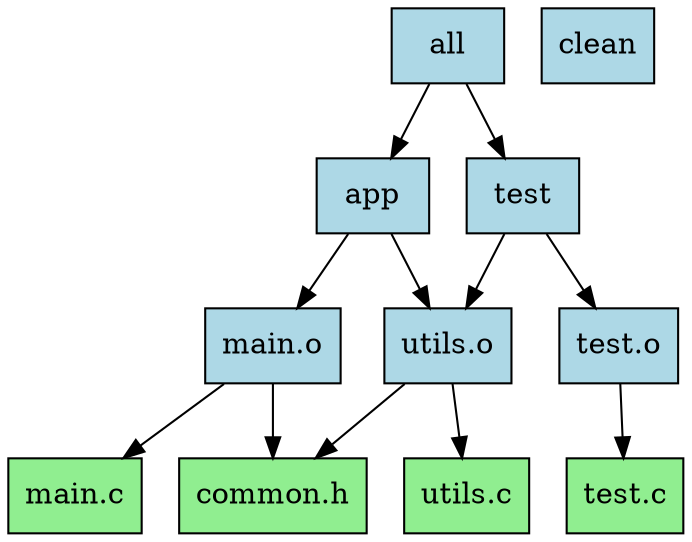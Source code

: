 digraph MakefileDependencies {
  rankdir=TB;
  node [shape=box, style=filled];

  "all" [fillcolor=lightblue];
  "app" [fillcolor=lightblue];
  "test" [fillcolor=lightblue];
  "main.o" [fillcolor=lightblue];
  "utils.o" [fillcolor=lightblue];
  "main.c" [fillcolor=lightgreen];
  "common.h" [fillcolor=lightgreen];
  "utils.c" [fillcolor=lightgreen];
  "test.o" [fillcolor=lightblue];
  "test.c" [fillcolor=lightgreen];
  "clean" [fillcolor=lightblue];

  "all" -> "test";
  "all" -> "app";
  "app" -> "utils.o";
  "app" -> "main.o";
  "test" -> "utils.o";
  "test" -> "test.o";
  "main.o" -> "common.h";
  "main.o" -> "main.c";
  "utils.o" -> "common.h";
  "utils.o" -> "utils.c";
  "test.o" -> "test.c";
}
